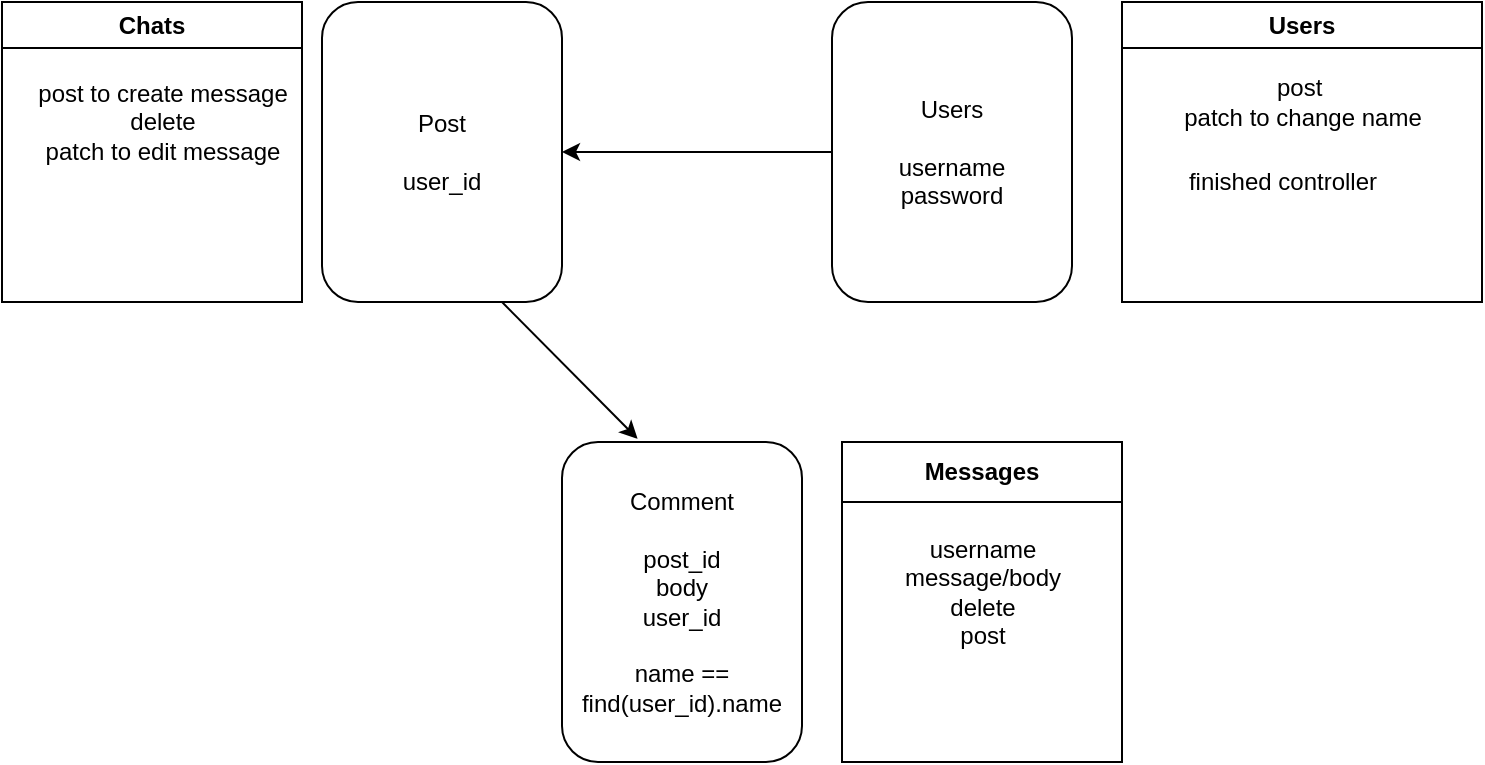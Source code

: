 <mxfile>
    <diagram id="eBChcp-jgUoYE0U1CTx5" name="Page-1">
        <mxGraphModel dx="1055" dy="618" grid="1" gridSize="10" guides="1" tooltips="1" connect="1" arrows="1" fold="1" page="1" pageScale="1" pageWidth="850" pageHeight="1100" math="0" shadow="0">
            <root>
                <mxCell id="0"/>
                <mxCell id="1" parent="0"/>
                <mxCell id="6" style="edgeStyle=none;html=1;exitX=0.75;exitY=1;exitDx=0;exitDy=0;entryX=0.315;entryY=-0.01;entryDx=0;entryDy=0;entryPerimeter=0;" parent="1" source="2" target="4" edge="1">
                    <mxGeometry relative="1" as="geometry"/>
                </mxCell>
                <mxCell id="2" value="Post&lt;br&gt;&lt;br&gt;user_id&lt;br&gt;" style="rounded=1;whiteSpace=wrap;html=1;" parent="1" vertex="1">
                    <mxGeometry x="170" y="70" width="120" height="150" as="geometry"/>
                </mxCell>
                <mxCell id="5" style="edgeStyle=none;html=1;exitX=0;exitY=0.5;exitDx=0;exitDy=0;entryX=1;entryY=0.5;entryDx=0;entryDy=0;" parent="1" source="3" target="2" edge="1">
                    <mxGeometry relative="1" as="geometry"/>
                </mxCell>
                <mxCell id="3" value="Users&lt;br&gt;&lt;br&gt;username&lt;br&gt;password" style="rounded=1;whiteSpace=wrap;html=1;" parent="1" vertex="1">
                    <mxGeometry x="425" y="70" width="120" height="150" as="geometry"/>
                </mxCell>
                <mxCell id="4" value="Comment&lt;br&gt;&lt;br&gt;post_id&lt;br&gt;body&lt;br&gt;user_id&lt;br&gt;&lt;br&gt;name == find(user_id).name" style="rounded=1;whiteSpace=wrap;html=1;" parent="1" vertex="1">
                    <mxGeometry x="290" y="290" width="120" height="160" as="geometry"/>
                </mxCell>
                <mxCell id="7" value="Messages" style="swimlane;whiteSpace=wrap;html=1;startSize=30;" parent="1" vertex="1">
                    <mxGeometry x="430" y="290" width="140" height="160" as="geometry"/>
                </mxCell>
                <mxCell id="9" value="username&lt;br&gt;message/body&lt;br&gt;delete&lt;br&gt;post" style="text;html=1;align=center;verticalAlign=middle;resizable=0;points=[];autosize=1;strokeColor=none;fillColor=none;" parent="7" vertex="1">
                    <mxGeometry x="20" y="40" width="100" height="70" as="geometry"/>
                </mxCell>
                <mxCell id="10" value="Chats" style="swimlane;whiteSpace=wrap;html=1;" parent="1" vertex="1">
                    <mxGeometry x="10" y="70" width="150" height="150" as="geometry"/>
                </mxCell>
                <mxCell id="11" value="post to create message&lt;br&gt;delete&lt;br&gt;patch to edit message" style="text;html=1;align=center;verticalAlign=middle;resizable=0;points=[];autosize=1;strokeColor=none;fillColor=none;" parent="1" vertex="1">
                    <mxGeometry x="15" y="100" width="150" height="60" as="geometry"/>
                </mxCell>
                <mxCell id="12" value="Users" style="swimlane;whiteSpace=wrap;html=1;" parent="1" vertex="1">
                    <mxGeometry x="570" y="70" width="180" height="150" as="geometry"/>
                </mxCell>
                <mxCell id="14" value="post&amp;nbsp;&lt;br&gt;patch to change name" style="text;html=1;align=center;verticalAlign=middle;resizable=0;points=[];autosize=1;strokeColor=none;fillColor=none;" parent="12" vertex="1">
                    <mxGeometry x="20" y="30" width="140" height="40" as="geometry"/>
                </mxCell>
                <mxCell id="15" value="finished controller" style="text;html=1;align=center;verticalAlign=middle;resizable=0;points=[];autosize=1;strokeColor=none;fillColor=none;" vertex="1" parent="1">
                    <mxGeometry x="590" y="145" width="120" height="30" as="geometry"/>
                </mxCell>
            </root>
        </mxGraphModel>
    </diagram>
</mxfile>